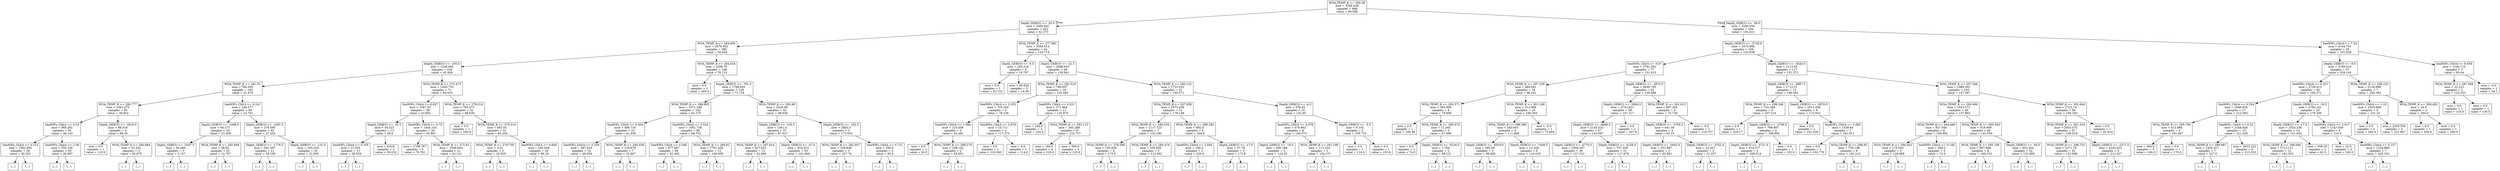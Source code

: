 digraph Tree {
node [shape=box] ;
0 [label="WOA_TEMP_K <= 294.36\nmse = 4706.628\nsamples = 666\nvalue = 95.508"] ;
1 [label="Depth_GEBCO <= -25.5\nmse = 2460.841\nsamples = 422\nvalue = 62.373"] ;
0 -> 1 [labeldistance=2.5, labelangle=45, headlabel="True"] ;
2 [label="WOA_TEMP_K <= 284.495\nmse = 1879.562\nsamples = 380\nvalue = 55.434"] ;
1 -> 2 ;
3 [label="Depth_GEBCO <= -100.0\nmse = 1236.063\nsamples = 234\nvalue = 42.456"] ;
2 -> 3 ;
4 [label="WOA_TEMP_K <= 281.31\nmse = 780.003\nsamples = 163\nvalue = 31.679"] ;
3 -> 4 ;
5 [label="WOA_TEMP_K <= 280.777\nmse = 1091.475\nsamples = 95\nvalue = 38.852"] ;
4 -> 5 ;
6 [label="SeaWIFs_ChlrA <= 0.23\nmse = 968.281\nsamples = 91\nvalue = 36.143"] ;
5 -> 6 ;
7 [label="SeaWIFs_ChlrA <= 0.215\nmse = 1562.993\nsamples = 28\nvalue = 56.251"] ;
6 -> 7 ;
8 [label="(...)"] ;
7 -> 8 ;
61 [label="(...)"] ;
7 -> 61 ;
62 [label="SeaWIFs_ChlrA <= 2.36\nmse = 555.156\nsamples = 63\nvalue = 28.887"] ;
6 -> 62 ;
63 [label="(...)"] ;
62 -> 63 ;
166 [label="(...)"] ;
62 -> 166 ;
181 [label="Depth_GEBCO <= -2816.5\nmse = 88.316\nsamples = 4\nvalue = 98.45"] ;
5 -> 181 ;
182 [label="mse = 0.0\nsamples = 1\nvalue = 110.0"] ;
181 -> 182 ;
183 [label="WOA_TEMP_K <= 280.884\nmse = 32.422\nsamples = 3\nvalue = 92.675"] ;
181 -> 183 ;
184 [label="(...)"] ;
183 -> 184 ;
185 [label="(...)"] ;
183 -> 185 ;
188 [label="SeaWIFs_ChlrA <= 0.241\nmse = 249.277\nsamples = 68\nvalue = 22.761"] ;
4 -> 188 ;
189 [label="Depth_GEBCO <= -1408.0\nmse = 64.277\nsamples = 25\nvalue = 13.458"] ;
188 -> 189 ;
190 [label="Depth_GEBCO <= -3207.5\nmse = 30.488\nsamples = 3\nvalue = 5.157"] ;
189 -> 190 ;
191 [label="(...)"] ;
190 -> 191 ;
194 [label="(...)"] ;
190 -> 194 ;
195 [label="WOA_TEMP_K <= 282.699\nmse = 56.82\nsamples = 22\nvalue = 14.797"] ;
189 -> 195 ;
196 [label="(...)"] ;
195 -> 196 ;
201 [label="(...)"] ;
195 -> 201 ;
216 [label="Depth_GEBCO <= -1091.5\nmse = 276.595\nsamples = 43\nvalue = 27.226"] ;
188 -> 216 ;
217 [label="Depth_GEBCO <= -1776.5\nmse = 561.387\nsamples = 11\nvalue = 39.109"] ;
216 -> 217 ;
218 [label="(...)"] ;
217 -> 218 ;
235 [label="(...)"] ;
217 -> 235 ;
238 [label="Depth_GEBCO <= -131.0\nmse = 103.018\nsamples = 32\nvalue = 22.905"] ;
216 -> 238 ;
239 [label="(...)"] ;
238 -> 239 ;
262 [label="(...)"] ;
238 -> 262 ;
281 [label="WOA_TEMP_K <= 275.475\nmse = 1443.735\nsamples = 71\nvalue = 64.633"] ;
3 -> 281 ;
282 [label="SeaWIFs_ChlrA <= 0.627\nmse = 1087.03\nsamples = 39\nvalue = 43.952"] ;
281 -> 282 ;
283 [label="Depth_GEBCO <= -31.5\nmse = 34.523\nsamples = 13\nvalue = 29.6"] ;
282 -> 283 ;
284 [label="SeaWIFs_ChlrA <= 0.105\nmse = 21.545\nsamples = 11\nvalue = 28.029"] ;
283 -> 284 ;
285 [label="(...)"] ;
284 -> 285 ;
290 [label="(...)"] ;
284 -> 290 ;
295 [label="mse = 8.619\nsamples = 2\nvalue = 39.032"] ;
283 -> 295 ;
296 [label="SeaWIFs_ChlrA <= 0.72\nmse = 1444.154\nsamples = 26\nvalue = 50.801"] ;
282 -> 296 ;
297 [label="mse = 1766.767\nsamples = 5\nvalue = 76.781"] ;
296 -> 297 ;
298 [label="WOA_TEMP_K <= 272.81\nmse = 1036.643\nsamples = 21\nvalue = 42.141"] ;
296 -> 298 ;
299 [label="(...)"] ;
298 -> 299 ;
304 [label="(...)"] ;
298 -> 304 ;
307 [label="WOA_TEMP_K <= 278.014\nmse = 785.073\nsamples = 32\nvalue = 88.638"] ;
281 -> 307 ;
308 [label="mse = 0.0\nsamples = 1\nvalue = 180.0"] ;
307 -> 308 ;
309 [label="WOA_TEMP_K <= 279.514\nmse = 493.55\nsamples = 31\nvalue = 85.254"] ;
307 -> 309 ;
310 [label="WOA_TEMP_K <= 278.759\nmse = 0.51\nsamples = 2\nvalue = 18.505"] ;
309 -> 310 ;
311 [label="(...)"] ;
310 -> 311 ;
312 [label="(...)"] ;
310 -> 312 ;
313 [label="SeaWIFs_ChlrA <= 0.669\nmse = 245.049\nsamples = 29\nvalue = 89.18"] ;
309 -> 313 ;
314 [label="(...)"] ;
313 -> 314 ;
321 [label="(...)"] ;
313 -> 321 ;
350 [label="WOA_TEMP_K <= 284.616\nmse = 2208.76\nsamples = 146\nvalue = 76.133"] ;
2 -> 350 ;
351 [label="mse = 0.0\nsamples = 1\nvalue = 260.0"] ;
350 -> 351 ;
352 [label="Depth_GEBCO <= -791.5\nmse = 1789.005\nsamples = 145\nvalue = 73.724"] ;
350 -> 352 ;
353 [label="WOA_TEMP_K <= 288.805\nmse = 1071.346\nsamples = 103\nvalue = 62.175"] ;
352 -> 353 ;
354 [label="SeaWIFs_ChlrA <= 0.404\nmse = 496.716\nsamples = 23\nvalue = 41.938"] ;
353 -> 354 ;
355 [label="SeaWIFs_ChlrA <= 0.259\nmse = 497.419\nsamples = 16\nvalue = 49.036"] ;
354 -> 355 ;
356 [label="(...)"] ;
355 -> 356 ;
359 [label="(...)"] ;
355 -> 359 ;
384 [label="WOA_TEMP_K <= 285.459\nmse = 126.679\nsamples = 7\nvalue = 25.967"] ;
354 -> 384 ;
385 [label="(...)"] ;
384 -> 385 ;
386 [label="(...)"] ;
384 -> 386 ;
391 [label="SeaWIFs_ChlrA <= 0.524\nmse = 1081.738\nsamples = 80\nvalue = 68.752"] ;
353 -> 391 ;
392 [label="SeaWIFs_ChlrA <= 0.348\nmse = 677.687\nsamples = 68\nvalue = 62.482"] ;
391 -> 392 ;
393 [label="(...)"] ;
392 -> 393 ;
486 [label="(...)"] ;
392 -> 486 ;
503 [label="WOA_TEMP_K <= 289.62\nmse = 1791.426\nsamples = 12\nvalue = 109.509"] ;
391 -> 503 ;
504 [label="(...)"] ;
503 -> 504 ;
505 [label="(...)"] ;
503 -> 505 ;
522 [label="WOA_TEMP_K <= 290.96\nmse = 2428.06\nsamples = 42\nvalue = 99.956"] ;
352 -> 522 ;
523 [label="Depth_GEBCO <= -105.5\nmse = 1301.4\nsamples = 37\nvalue = 87.627"] ;
522 -> 523 ;
524 [label="WOA_TEMP_K <= 287.814\nmse = 627.623\nsamples = 12\nvalue = 52.068"] ;
523 -> 524 ;
525 [label="(...)"] ;
524 -> 525 ;
532 [label="(...)"] ;
524 -> 532 ;
541 [label="Depth_GEBCO <= -47.0\nmse = 816.015\nsamples = 25\nvalue = 102.866"] ;
523 -> 541 ;
542 [label="(...)"] ;
541 -> 542 ;
557 [label="(...)"] ;
541 -> 557 ;
586 [label="Depth_GEBCO <= -162.5\nmse = 2803.5\nsamples = 5\nvalue = 173.932"] ;
522 -> 586 ;
587 [label="WOA_TEMP_K <= 292.057\nmse = 104.849\nsamples = 3\nvalue = 207.76"] ;
586 -> 587 ;
588 [label="(...)"] ;
587 -> 588 ;
589 [label="(...)"] ;
587 -> 589 ;
592 [label="SeaWIFs_ChlrA <= 0.721\nmse = 200.0\nsamples = 2\nvalue = 95.0"] ;
586 -> 592 ;
593 [label="(...)"] ;
592 -> 593 ;
594 [label="(...)"] ;
592 -> 594 ;
595 [label="WOA_TEMP_K <= 277.681\nmse = 3364.614\nsamples = 42\nvalue = 124.714"] ;
1 -> 595 ;
596 [label="Depth_GEBCO <= -5.0\nmse = 205.216\nsamples = 4\nvalue = 19.797"] ;
595 -> 596 ;
597 [label="mse = 0.0\nsamples = 1\nvalue = 53.722"] ;
596 -> 597 ;
598 [label="mse = 46.624\nsamples = 3\nvalue = 14.95"] ;
596 -> 598 ;
599 [label="Depth_GEBCO <= -22.5\nmse = 2098.043\nsamples = 38\nvalue = 138.941"] ;
595 -> 599 ;
600 [label="WOA_TEMP_K <= 292.519\nmse = 790.837\nsamples = 16\nvalue = 105.085"] ;
599 -> 600 ;
601 [label="SeaWIFs_ChlrA <= 2.252\nmse = 705.359\nsamples = 5\nvalue = 78.136"] ;
600 -> 601 ;
602 [label="SeaWIFs_ChlrA <= 1.066\nmse = 125.456\nsamples = 3\nvalue = 62.481"] ;
601 -> 602 ;
603 [label="mse = 0.0\nsamples = 1\nvalue = 50.0"] ;
602 -> 603 ;
604 [label="WOA_TEMP_K <= 289.278\nmse = 108.142\nsamples = 2\nvalue = 65.601"] ;
602 -> 604 ;
605 [label="(...)"] ;
604 -> 605 ;
606 [label="(...)"] ;
604 -> 606 ;
607 [label="SeaWIFs_ChlrA <= 2.876\nmse = 10.711\nsamples = 2\nvalue = 117.273"] ;
601 -> 607 ;
608 [label="mse = 0.0\nsamples = 1\nvalue = 120.545"] ;
607 -> 608 ;
609 [label="mse = 0.0\nsamples = 1\nvalue = 114.0"] ;
607 -> 609 ;
610 [label="SeaWIFs_ChlrA <= 0.231\nmse = 371.484\nsamples = 11\nvalue = 116.875"] ;
600 -> 610 ;
611 [label="mse = 144.0\nsamples = 3\nvalue = 104.0"] ;
610 -> 611 ;
612 [label="WOA_TEMP_K <= 293.113\nmse = 365.289\nsamples = 8\nvalue = 122.727"] ;
610 -> 612 ;
613 [label="mse = 184.0\nsamples = 4\nvalue = 126.0"] ;
612 -> 613 ;
614 [label="mse = 500.0\nsamples = 4\nvalue = 120.0"] ;
612 -> 614 ;
615 [label="WOA_TEMP_K <= 290.122\nmse = 1733.032\nsamples = 22\nvalue = 160.571"] ;
599 -> 615 ;
616 [label="WOA_TEMP_K <= 287.938\nmse = 1673.208\nsamples = 12\nvalue = 178.148"] ;
615 -> 616 ;
617 [label="WOA_TEMP_K <= 280.234\nmse = 1117.723\nsamples = 7\nvalue = 152.295"] ;
616 -> 617 ;
618 [label="WOA_TEMP_K <= 278.596\nmse = 195.429\nsamples = 4\nvalue = 175.0"] ;
617 -> 618 ;
619 [label="(...)"] ;
618 -> 619 ;
622 [label="(...)"] ;
618 -> 622 ;
623 [label="WOA_TEMP_K <= 284.474\nmse = 250.856\nsamples = 3\nvalue = 112.562"] ;
617 -> 623 ;
624 [label="(...)"] ;
623 -> 624 ;
627 [label="(...)"] ;
623 -> 627 ;
628 [label="WOA_TEMP_K <= 289.282\nmse = 892.0\nsamples = 5\nvalue = 204.0"] ;
616 -> 628 ;
629 [label="SeaWIFs_ChlrA <= 2.044\nmse = 100.0\nsamples = 2\nvalue = 230.0"] ;
628 -> 629 ;
630 [label="(...)"] ;
629 -> 630 ;
631 [label="(...)"] ;
629 -> 631 ;
632 [label="Depth_GEBCO <= -17.0\nmse = 57.76\nsamples = 3\nvalue = 172.8"] ;
628 -> 632 ;
633 [label="(...)"] ;
632 -> 633 ;
634 [label="(...)"] ;
632 -> 634 ;
635 [label="Depth_GEBCO <= -4.5\nmse = 578.65\nsamples = 10\nvalue = 132.95"] ;
615 -> 635 ;
636 [label="SeaWIFs_ChlrA <= 4.478\nmse = 476.862\nsamples = 8\nvalue = 140.373"] ;
635 -> 636 ;
637 [label="Depth_GEBCO <= -19.0\nmse = 200.188\nsamples = 3\nvalue = 116.25"] ;
636 -> 637 ;
638 [label="(...)"] ;
637 -> 638 ;
639 [label="(...)"] ;
637 -> 639 ;
642 [label="WOA_TEMP_K <= 291.198\nmse = 112.434\nsamples = 5\nvalue = 154.157"] ;
636 -> 642 ;
643 [label="(...)"] ;
642 -> 643 ;
648 [label="(...)"] ;
642 -> 648 ;
651 [label="Depth_GEBCO <= -3.0\nmse = 9.102\nsamples = 2\nvalue = 105.733"] ;
635 -> 651 ;
652 [label="mse = 0.0\nsamples = 1\nvalue = 110.0"] ;
651 -> 652 ;
653 [label="mse = 0.0\nsamples = 1\nvalue = 103.6"] ;
651 -> 653 ;
654 [label="Depth_GEBCO <= -26.0\nmse = 3260.044\nsamples = 244\nvalue = 154.621"] ;
0 -> 654 [labeldistance=2.5, labelangle=-45, headlabel="False"] ;
655 [label="Depth_GEBCO <= -3728.0\nmse = 2470.806\nsamples = 194\nvalue = 143.638"] ;
654 -> 655 ;
656 [label="SeaWIFs_ChlrA <= 0.07\nmse = 2791.302\nsamples = 77\nvalue = 131.415"] ;
655 -> 656 ;
657 [label="WOA_TEMP_K <= 297.239\nmse = 480.041\nsamples = 14\nvalue = 98.241"] ;
656 -> 657 ;
658 [label="WOA_TEMP_K <= 295.371\nmse = 362.869\nsamples = 4\nvalue = 79.609"] ;
657 -> 658 ;
659 [label="mse = 0.0\nsamples = 1\nvalue = 109.39"] ;
658 -> 659 ;
660 [label="WOA_TEMP_K <= 296.574\nmse = 11.345\nsamples = 3\nvalue = 67.696"] ;
658 -> 660 ;
661 [label="mse = 0.0\nsamples = 1\nvalue = 74.0"] ;
660 -> 661 ;
662 [label="Depth_GEBCO <= -5234.0\nmse = 1.764\nsamples = 2\nvalue = 66.121"] ;
660 -> 662 ;
663 [label="(...)"] ;
662 -> 663 ;
664 [label="(...)"] ;
662 -> 664 ;
665 [label="WOA_TEMP_K <= 301.169\nmse = 312.966\nsamples = 10\nvalue = 106.393"] ;
657 -> 665 ;
666 [label="WOA_TEMP_K <= 298.389\nmse = 183.003\nsamples = 9\nvalue = 111.066"] ;
665 -> 666 ;
667 [label="Depth_GEBCO <= -5019.0\nmse = 395.09\nsamples = 3\nvalue = 98.685"] ;
666 -> 667 ;
668 [label="(...)"] ;
667 -> 668 ;
669 [label="(...)"] ;
667 -> 669 ;
672 [label="Depth_GEBCO <= -7409.5\nmse = 12.328\nsamples = 6\nvalue = 116.018"] ;
666 -> 672 ;
673 [label="(...)"] ;
672 -> 673 ;
674 [label="(...)"] ;
672 -> 674 ;
683 [label="mse = -0.0\nsamples = 1\nvalue = 73.684"] ;
665 -> 683 ;
684 [label="Depth_GEBCO <= -3872.0\nmse = 3030.705\nsamples = 63\nvalue = 139.988"] ;
656 -> 684 ;
685 [label="Depth_GEBCO <= -3894.0\nmse = 2753.921\nsamples = 58\nvalue = 147.217"] ;
684 -> 685 ;
686 [label="Depth_GEBCO <= -4689.0\nmse = 2145.532\nsamples = 57\nvalue = 143.097"] ;
685 -> 686 ;
687 [label="Depth_GEBCO <= -4770.0\nmse = 2358.347\nsamples = 36\nvalue = 157.331"] ;
686 -> 687 ;
688 [label="(...)"] ;
687 -> 688 ;
745 [label="(...)"] ;
687 -> 745 ;
754 [label="Depth_GEBCO <= -4158.0\nmse = 757.558\nsamples = 21\nvalue = 117.678"] ;
686 -> 754 ;
755 [label="(...)"] ;
754 -> 755 ;
780 [label="(...)"] ;
754 -> 780 ;
795 [label="mse = 0.0\nsamples = 1\nvalue = 307.9"] ;
685 -> 795 ;
796 [label="WOA_TEMP_K <= 301.813\nmse = 897.305\nsamples = 5\nvalue = 75.729"] ;
684 -> 796 ;
797 [label="Depth_GEBCO <= -3795.5\nmse = 441.58\nsamples = 4\nvalue = 63.15"] ;
796 -> 797 ;
798 [label="Depth_GEBCO <= -3843.0\nmse = 251.897\nsamples = 2\nvalue = 92.881"] ;
797 -> 798 ;
799 [label="(...)"] ;
798 -> 799 ;
800 [label="(...)"] ;
798 -> 800 ;
801 [label="Depth_GEBCO <= -3752.0\nmse = 22.447\nsamples = 2\nvalue = 51.257"] ;
797 -> 801 ;
802 [label="(...)"] ;
801 -> 802 ;
803 [label="(...)"] ;
801 -> 803 ;
804 [label="mse = -0.0\nsamples = 1\nvalue = 119.757"] ;
796 -> 804 ;
805 [label="Depth_GEBCO <= -3545.5\nmse = 2113.65\nsamples = 117\nvalue = 151.372"] ;
655 -> 805 ;
806 [label="Depth_GEBCO <= -3687.5\nmse = 1712.31\nsamples = 13\nvalue = 189.065"] ;
805 -> 806 ;
807 [label="WOA_TEMP_K <= 298.246\nmse = 752.368\nsamples = 5\nvalue = 207.214"] ;
806 -> 807 ;
808 [label="mse = 0.0\nsamples = 1\nvalue = 229.17"] ;
807 -> 808 ;
809 [label="Depth_GEBCO <= -3709.0\nmse = 788.897\nsamples = 4\nvalue = 199.895"] ;
807 -> 809 ;
810 [label="Depth_GEBCO <= -3721.0\nmse = 414.377\nsamples = 3\nvalue = 209.314"] ;
809 -> 810 ;
811 [label="(...)"] ;
810 -> 811 ;
812 [label="(...)"] ;
810 -> 812 ;
813 [label="mse = 0.0\nsamples = 1\nvalue = 152.8"] ;
809 -> 813 ;
814 [label="Depth_GEBCO <= -3676.0\nmse = 2012.556\nsamples = 8\nvalue = 172.932"] ;
806 -> 814 ;
815 [label="mse = 0.0\nsamples = 1\nvalue = 101.106"] ;
814 -> 815 ;
816 [label="SeaWIFs_ChlrA <= 0.082\nmse = 1538.64\nsamples = 7\nvalue = 181.911"] ;
814 -> 816 ;
817 [label="mse = 0.0\nsamples = 1\nvalue = 102.779"] ;
816 -> 817 ;
818 [label="WOA_TEMP_K <= 298.93\nmse = 736.108\nsamples = 6\nvalue = 193.215"] ;
816 -> 818 ;
819 [label="(...)"] ;
818 -> 819 ;
822 [label="(...)"] ;
818 -> 822 ;
829 [label="WOA_TEMP_K <= 297.266\nmse = 1989.302\nsamples = 104\nvalue = 147.367"] ;
805 -> 829 ;
830 [label="WOA_TEMP_K <= 294.666\nmse = 1023.571\nsamples = 46\nvalue = 137.865"] ;
829 -> 830 ;
831 [label="WOA_TEMP_K <= 294.446\nmse = 927.046\nsamples = 6\nvalue = 109.992"] ;
830 -> 831 ;
832 [label="WOA_TEMP_K <= 294.403\nmse = 175.043\nsamples = 3\nvalue = 128.988"] ;
831 -> 832 ;
833 [label="(...)"] ;
832 -> 833 ;
834 [label="(...)"] ;
832 -> 834 ;
835 [label="SeaWIFs_ChlrA <= 0.148\nmse = 266.0\nsamples = 3\nvalue = 72.0"] ;
831 -> 835 ;
836 [label="(...)"] ;
835 -> 836 ;
837 [label="(...)"] ;
835 -> 837 ;
838 [label="WOA_TEMP_K <= 295.342\nmse = 919.909\nsamples = 40\nvalue = 141.554"] ;
830 -> 838 ;
839 [label="WOA_TEMP_K <= 295.198\nmse = 997.666\nsamples = 8\nvalue = 166.153"] ;
838 -> 839 ;
840 [label="(...)"] ;
839 -> 840 ;
847 [label="(...)"] ;
839 -> 847 ;
850 [label="Depth_GEBCO <= -49.5\nmse = 652.504\nsamples = 32\nvalue = 133.985"] ;
838 -> 850 ;
851 [label="(...)"] ;
850 -> 851 ;
890 [label="(...)"] ;
850 -> 890 ;
897 [label="WOA_TEMP_K <= 302.644\nmse = 2723.74\nsamples = 58\nvalue = 156.183"] ;
829 -> 897 ;
898 [label="WOA_TEMP_K <= 301.534\nmse = 2651.075\nsamples = 57\nvalue = 158.019"] ;
897 -> 898 ;
899 [label="WOA_TEMP_K <= 298.753\nmse = 2271.78\nsamples = 52\nvalue = 153.698"] ;
898 -> 899 ;
900 [label="(...)"] ;
899 -> 900 ;
957 [label="(...)"] ;
899 -> 957 ;
986 [label="Depth_GEBCO <= -2371.0\nmse = 4242.022\nsamples = 5\nvalue = 212.027"] ;
898 -> 986 ;
987 [label="(...)"] ;
986 -> 987 ;
988 [label="(...)"] ;
986 -> 988 ;
993 [label="mse = 0.0\nsamples = 1\nvalue = 81.818"] ;
897 -> 993 ;
994 [label="SeaWIFs_ChlrA <= 7.24\nmse = 4144.761\nsamples = 50\nvalue = 191.528"] ;
654 -> 994 ;
995 [label="Depth_GEBCO <= -9.0\nmse = 3168.019\nsamples = 47\nvalue = 204.145"] ;
994 -> 995 ;
996 [label="SeaWIFs_ChlrA <= 0.321\nmse = 2728.912\nsamples = 40\nvalue = 193.571"] ;
995 -> 996 ;
997 [label="SeaWIFs_ChlrA <= 0.254\nmse = 2048.834\nsamples = 17\nvalue = 212.593"] ;
996 -> 997 ;
998 [label="WOA_TEMP_K <= 295.756\nmse = 413.889\nsamples = 4\nvalue = 181.667"] ;
997 -> 998 ;
999 [label="mse = 464.0\nsamples = 3\nvalue = 184.0"] ;
998 -> 999 ;
1000 [label="mse = 0.0\nsamples = 1\nvalue = 170.0"] ;
998 -> 1000 ;
1001 [label="SeaWIFs_ChlrA <= 0.32\nmse = 2164.626\nsamples = 13\nvalue = 221.429"] ;
997 -> 1001 ;
1002 [label="WOA_TEMP_K <= 299.997\nmse = 1435.417\nsamples = 7\nvalue = 227.5"] ;
1001 -> 1002 ;
1003 [label="(...)"] ;
1002 -> 1003 ;
1004 [label="(...)"] ;
1002 -> 1004 ;
1005 [label="mse = 3022.222\nsamples = 6\nvalue = 213.333"] ;
1001 -> 1005 ;
1006 [label="Depth_GEBCO <= -16.5\nmse = 2764.101\nsamples = 23\nvalue = 179.306"] ;
996 -> 1006 ;
1007 [label="Depth_GEBCO <= -17.5\nmse = 2524.238\nsamples = 14\nvalue = 151.842"] ;
1006 -> 1007 ;
1008 [label="WOA_TEMP_K <= 299.046\nmse = 1712.111\nsamples = 12\nvalue = 162.353"] ;
1007 -> 1008 ;
1009 [label="(...)"] ;
1008 -> 1009 ;
1018 [label="(...)"] ;
1008 -> 1018 ;
1021 [label="mse = 506.25\nsamples = 2\nvalue = 62.5"] ;
1007 -> 1021 ;
1022 [label="SeaWIFs_ChlrA <= 2.617\nmse = 1247.059\nsamples = 9\nvalue = 210.0"] ;
1006 -> 1022 ;
1023 [label="mse = 25.0\nsamples = 2\nvalue = 245.0"] ;
1022 -> 1023 ;
1024 [label="SeaWIFs_ChlrA <= 5.157\nmse = 1224.889\nsamples = 7\nvalue = 205.333"] ;
1022 -> 1024 ;
1025 [label="(...)"] ;
1024 -> 1025 ;
1028 [label="(...)"] ;
1024 -> 1028 ;
1029 [label="WOA_TEMP_K <= 299.102\nmse = 2128.698\nsamples = 7\nvalue = 255.385"] ;
995 -> 1029 ;
1030 [label="SeaWIFs_ChlrA <= 1.19\nmse = 1929.688\nsamples = 5\nvalue = 231.25"] ;
1029 -> 1030 ;
1031 [label="mse = 0.0\nsamples = 2\nvalue = 260.0"] ;
1030 -> 1031 ;
1032 [label="mse = 2205.556\nsamples = 3\nvalue = 221.667"] ;
1030 -> 1032 ;
1033 [label="WOA_TEMP_K <= 299.492\nmse = 24.0\nsamples = 2\nvalue = 294.0"] ;
1029 -> 1033 ;
1034 [label="mse = 0.0\nsamples = 1\nvalue = 300.0"] ;
1033 -> 1034 ;
1035 [label="mse = 0.0\nsamples = 1\nvalue = 290.0"] ;
1033 -> 1035 ;
1036 [label="SeaWIFs_ChlrA <= 8.454\nmse = 1163.714\nsamples = 3\nvalue = 95.64"] ;
994 -> 1036 ;
1037 [label="WOA_TEMP_K <= 297.458\nmse = 22.222\nsamples = 2\nvalue = 123.333"] ;
1036 -> 1037 ;
1038 [label="mse = 0.0\nsamples = 1\nvalue = 120.0"] ;
1037 -> 1038 ;
1039 [label="mse = 0.0\nsamples = 1\nvalue = 130.0"] ;
1037 -> 1039 ;
1040 [label="mse = -0.0\nsamples = 1\nvalue = 54.1"] ;
1036 -> 1040 ;
}